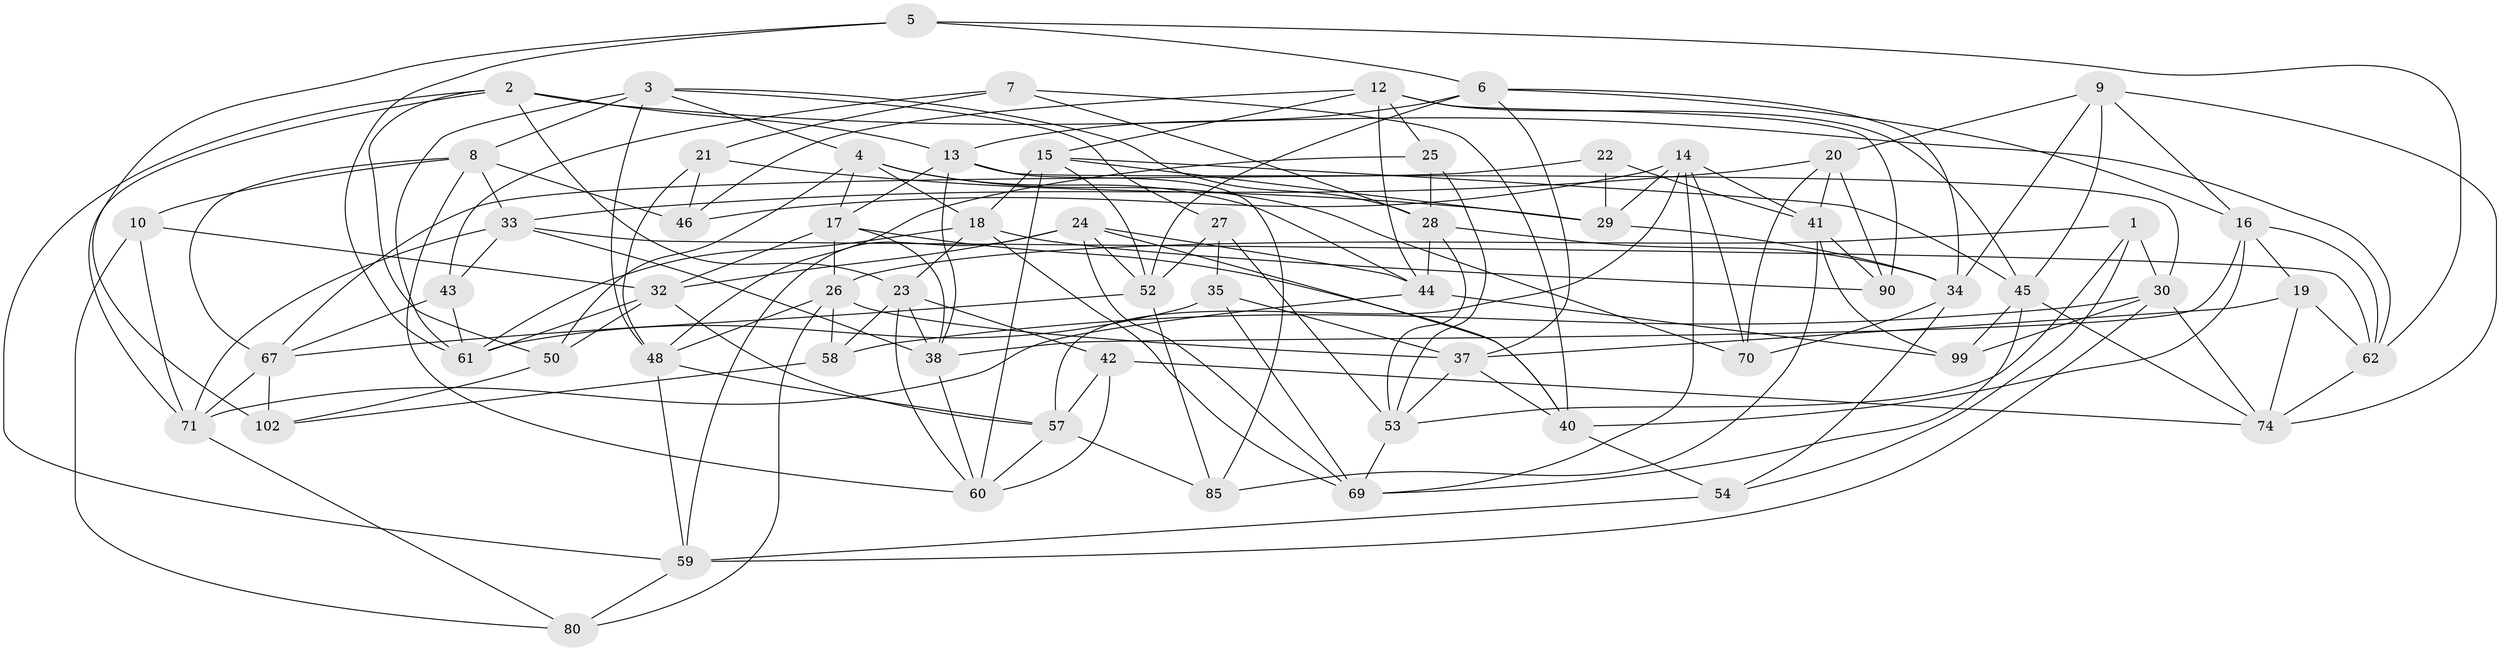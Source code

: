 // original degree distribution, {4: 1.0}
// Generated by graph-tools (version 1.1) at 2025/42/03/06/25 10:42:21]
// undirected, 63 vertices, 165 edges
graph export_dot {
graph [start="1"]
  node [color=gray90,style=filled];
  1;
  2 [super="+82"];
  3 [super="+31"];
  4 [super="+68"];
  5;
  6 [super="+11"];
  7;
  8 [super="+81"];
  9 [super="+49"];
  10;
  12 [super="+104"];
  13 [super="+91"];
  14 [super="+96"];
  15 [super="+92"];
  16 [super="+89"];
  17 [super="+101"];
  18 [super="+75"];
  19;
  20 [super="+51"];
  21;
  22;
  23 [super="+94"];
  24 [super="+98"];
  25;
  26 [super="+36"];
  27;
  28 [super="+39"];
  29 [super="+103"];
  30 [super="+65"];
  32 [super="+100"];
  33 [super="+87"];
  34 [super="+83"];
  35;
  37 [super="+56"];
  38 [super="+66"];
  40 [super="+47"];
  41 [super="+95"];
  42;
  43;
  44 [super="+55"];
  45 [super="+77"];
  46;
  48 [super="+97"];
  50;
  52 [super="+76"];
  53 [super="+73"];
  54;
  57 [super="+88"];
  58;
  59 [super="+63"];
  60 [super="+84"];
  61 [super="+72"];
  62 [super="+64"];
  67 [super="+78"];
  69 [super="+86"];
  70;
  71 [super="+79"];
  74 [super="+93"];
  80;
  85;
  90;
  99;
  102;
  1 -- 54;
  1 -- 26;
  1 -- 53;
  1 -- 30;
  2 -- 23;
  2 -- 59;
  2 -- 13;
  2 -- 50;
  2 -- 71;
  2 -- 62;
  3 -- 8;
  3 -- 48;
  3 -- 4;
  3 -- 27;
  3 -- 28;
  3 -- 61;
  4 -- 18;
  4 -- 44;
  4 -- 50;
  4 -- 70;
  4 -- 17;
  5 -- 61;
  5 -- 102;
  5 -- 6;
  5 -- 62;
  6 -- 34;
  6 -- 13;
  6 -- 37;
  6 -- 16;
  6 -- 52;
  7 -- 43;
  7 -- 21;
  7 -- 28;
  7 -- 40;
  8 -- 67;
  8 -- 10;
  8 -- 33;
  8 -- 46;
  8 -- 60;
  9 -- 74;
  9 -- 34;
  9 -- 16;
  9 -- 20 [weight=2];
  9 -- 45;
  10 -- 71;
  10 -- 80;
  10 -- 32;
  12 -- 15;
  12 -- 90;
  12 -- 44;
  12 -- 25;
  12 -- 45;
  12 -- 46;
  13 -- 38;
  13 -- 17;
  13 -- 85;
  13 -- 30;
  14 -- 69;
  14 -- 41;
  14 -- 70;
  14 -- 57;
  14 -- 46;
  14 -- 29;
  15 -- 52;
  15 -- 18;
  15 -- 29;
  15 -- 60;
  15 -- 45;
  16 -- 62;
  16 -- 38;
  16 -- 40;
  16 -- 19;
  17 -- 26;
  17 -- 32;
  17 -- 40;
  17 -- 38;
  18 -- 90;
  18 -- 69;
  18 -- 23;
  18 -- 61;
  19 -- 62;
  19 -- 37;
  19 -- 74;
  20 -- 90;
  20 -- 33;
  20 -- 70;
  20 -- 41;
  21 -- 46;
  21 -- 48;
  21 -- 29;
  22 -- 29 [weight=2];
  22 -- 41;
  22 -- 67;
  23 -- 42;
  23 -- 58;
  23 -- 38;
  23 -- 60;
  24 -- 40;
  24 -- 69;
  24 -- 44;
  24 -- 32;
  24 -- 59;
  24 -- 52;
  25 -- 53;
  25 -- 48;
  25 -- 28;
  26 -- 80;
  26 -- 37;
  26 -- 48;
  26 -- 58;
  27 -- 35;
  27 -- 52;
  27 -- 53;
  28 -- 44;
  28 -- 34;
  28 -- 53;
  29 -- 34;
  30 -- 58;
  30 -- 99;
  30 -- 74;
  30 -- 59;
  32 -- 57;
  32 -- 50;
  32 -- 61;
  33 -- 43;
  33 -- 62;
  33 -- 38;
  33 -- 71;
  34 -- 70;
  34 -- 54;
  35 -- 37;
  35 -- 61;
  35 -- 69;
  37 -- 53;
  37 -- 40;
  38 -- 60;
  40 -- 54;
  41 -- 85;
  41 -- 90;
  41 -- 99;
  42 -- 60;
  42 -- 57;
  42 -- 74;
  43 -- 67;
  43 -- 61;
  44 -- 99;
  44 -- 71;
  45 -- 74;
  45 -- 99;
  45 -- 69;
  48 -- 59;
  48 -- 57;
  50 -- 102;
  52 -- 67;
  52 -- 85;
  53 -- 69;
  54 -- 59;
  57 -- 85;
  57 -- 60;
  58 -- 102;
  59 -- 80;
  62 -- 74;
  67 -- 71;
  67 -- 102;
  71 -- 80;
}
